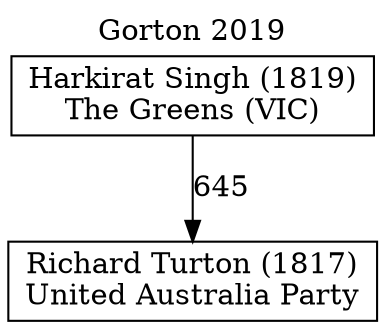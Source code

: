 // House preference flow
digraph "Richard Turton (1817)_Gorton_2019" {
	graph [label="Gorton 2019" labelloc=t mclimit=10]
	node [shape=box]
	"Richard Turton (1817)" [label="Richard Turton (1817)
United Australia Party"]
	"Harkirat Singh (1819)" [label="Harkirat Singh (1819)
The Greens (VIC)"]
	"Harkirat Singh (1819)" -> "Richard Turton (1817)" [label=645]
}
